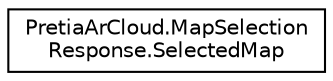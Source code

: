 digraph "Graphical Class Hierarchy"
{
 // LATEX_PDF_SIZE
  edge [fontname="Helvetica",fontsize="10",labelfontname="Helvetica",labelfontsize="10"];
  node [fontname="Helvetica",fontsize="10",shape=record];
  rankdir="LR";
  Node0 [label="PretiaArCloud.MapSelection\lResponse.SelectedMap",height=0.2,width=0.4,color="black", fillcolor="white", style="filled",URL="$structPretiaArCloud_1_1MapSelectionResponse_1_1SelectedMap.html",tooltip=" "];
}
